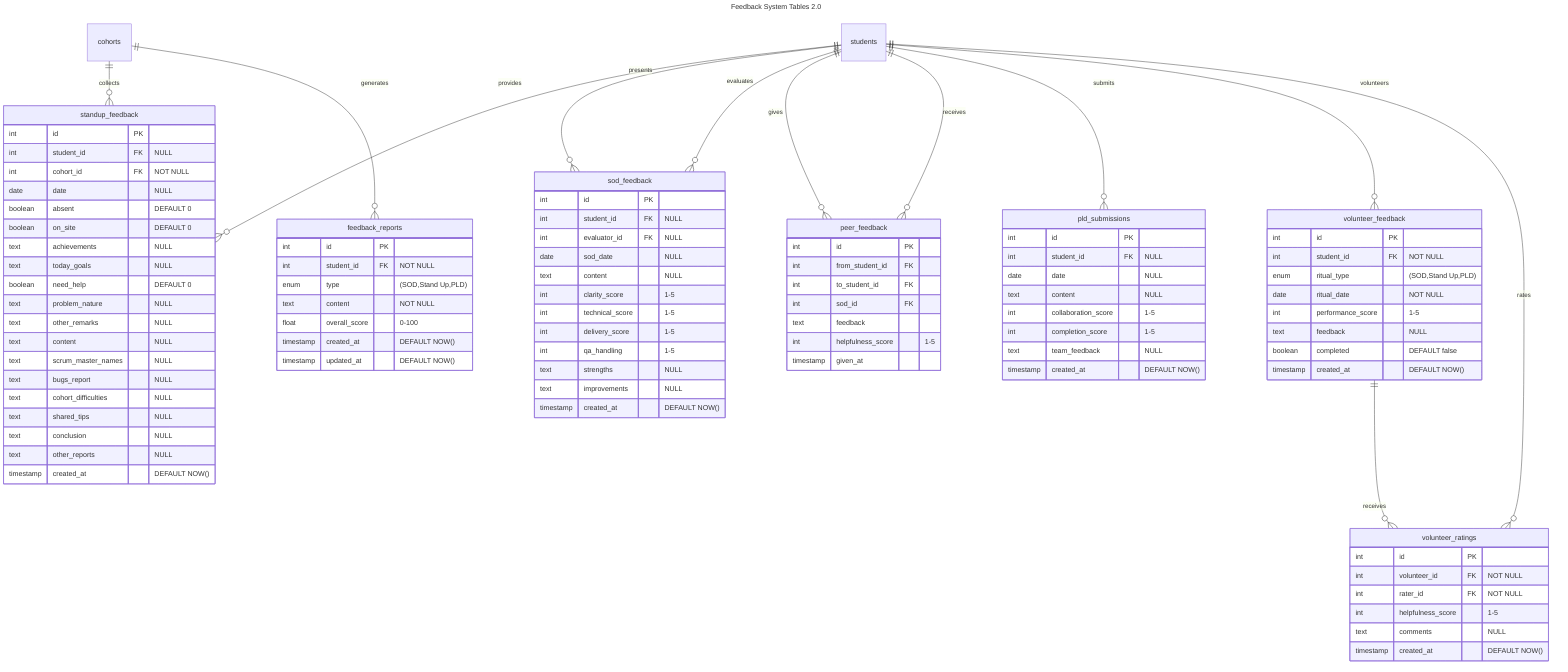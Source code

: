 ---
title: Feedback System Tables 2.0
---
erDiagram
    %% Existing Feedback Tables
    standup_feedback {
        int id PK
        int student_id FK "NULL"
        int cohort_id FK "NOT NULL"
        date date "NULL"
        boolean absent "DEFAULT 0"
        boolean on_site "DEFAULT 0"
        text achievements "NULL"
        text today_goals "NULL"
        boolean need_help "DEFAULT 0"
        text problem_nature "NULL"
        text other_remarks "NULL"
        text content "NULL"
        text scrum_master_names "NULL"
        text bugs_report "NULL"
        text cohort_difficulties "NULL"
        text shared_tips "NULL"
        text conclusion "NULL"
        text other_reports "NULL"
        timestamp created_at "DEFAULT NOW()"
    }

    %% Enhanced SOD Feedback
    sod_feedback {
        int id PK
        int student_id FK "NULL"
        int evaluator_id FK "NULL"
        date sod_date "NULL"
        text content "NULL"
        int clarity_score "1-5"
        int technical_score "1-5"
        int delivery_score "1-5"
        int qa_handling "1-5"
        text strengths "NULL"
        text improvements "NULL"
        timestamp created_at "DEFAULT NOW()"
    }

    peer_feedback {
        int id PK
        int from_student_id FK
        int to_student_id FK
        int sod_id FK
        text feedback
        int helpfulness_score "1-5"
        timestamp given_at
    }

    pld_submissions {
        int id PK
        int student_id FK "NULL"
        date date "NULL"
        text content "NULL"
        int collaboration_score "1-5"
        int completion_score "1-5"
        text team_feedback "NULL"
        timestamp created_at "DEFAULT NOW()"
    }

    feedback_reports {
        int id PK
        int student_id FK "NOT NULL"
        enum type "(SOD,Stand Up,PLD)"
        text content "NOT NULL"
        float overall_score "0-100"
        timestamp created_at "DEFAULT NOW()"
        timestamp updated_at "DEFAULT NOW()"
    }

    %% New Volunteer Feedback
    volunteer_feedback {
        int id PK
        int student_id FK "NOT NULL"
        enum ritual_type "(SOD,Stand Up,PLD)"
        date ritual_date "NOT NULL"
        int performance_score "1-5"
        text feedback "NULL"
        boolean completed "DEFAULT false"
        timestamp created_at "DEFAULT NOW()"
    }

    volunteer_ratings {
        int id PK
        int volunteer_id FK "NOT NULL"
        int rater_id FK "NOT NULL"
        int helpfulness_score "1-5"
        text comments "NULL"
        timestamp created_at "DEFAULT NOW()"
    }

    %% Relations
    students ||--o{ standup_feedback : provides
    students ||--o{ sod_feedback : presents
    students ||--o{ sod_feedback : evaluates
    students ||--o{ peer_feedback : gives
    students ||--o{ peer_feedback : receives
    students ||--o{ pld_submissions : submits
    students ||--o{ volunteer_feedback : volunteers
    students ||--o{ volunteer_ratings : rates
    volunteer_feedback ||--o{ volunteer_ratings : receives
    cohorts ||--o{ standup_feedback : collects
    cohorts ||--o{ feedback_reports : generates